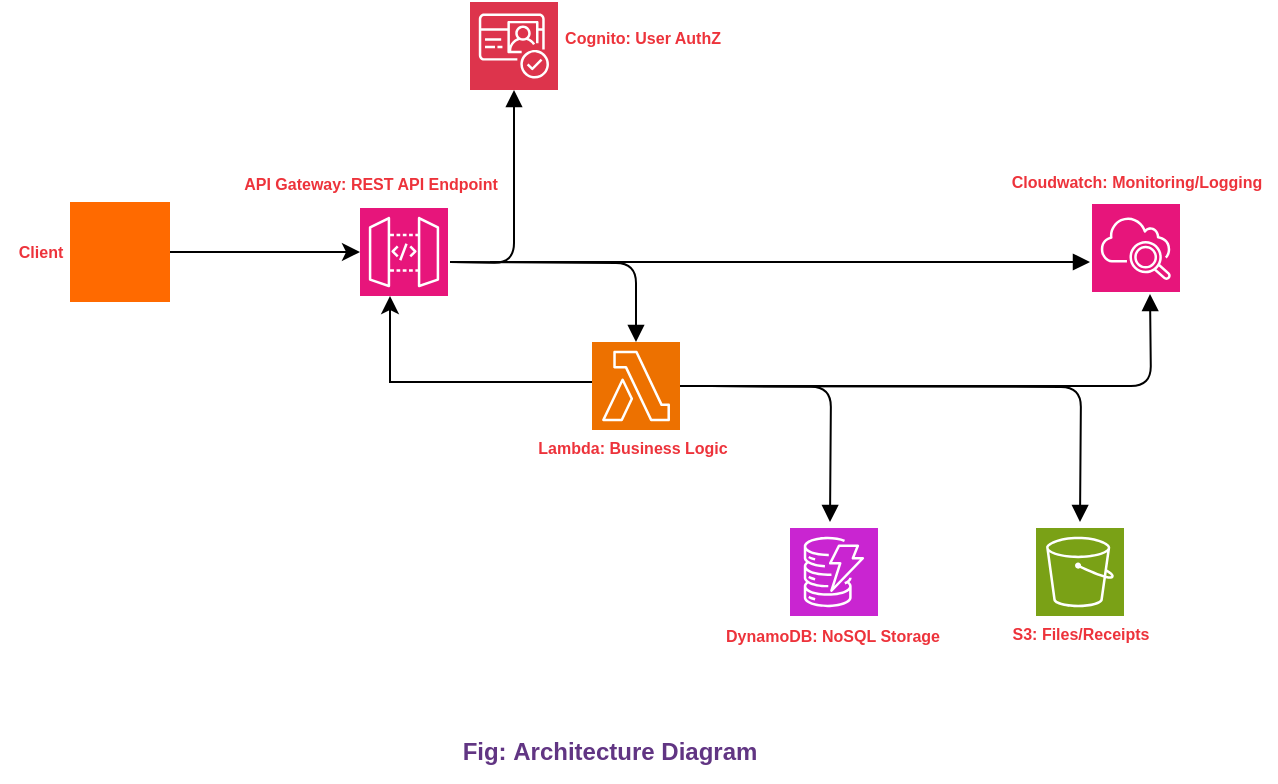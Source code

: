 <mxfile version="28.2.5">
  <diagram name="Serverless" id="7O0l86QmLkLx486oV1sl">
    <mxGraphModel dx="1133" dy="663" grid="1" gridSize="10" guides="1" tooltips="1" connect="1" arrows="1" fold="1" page="1" pageScale="1" pageWidth="850" pageHeight="1100" math="0" shadow="0">
      <root>
        <mxCell id="0" />
        <mxCell id="1" parent="0" />
        <mxCell id="x9CqPO46XTNDlsLFc0kL-9" style="edgeStyle=orthogonalEdgeStyle;endArrow=block;entryX=0.5;entryY=1;entryDx=0;entryDy=0;entryPerimeter=0;" parent="1" target="x9CqPO46XTNDlsLFc0kL-20" edge="1">
          <mxGeometry relative="1" as="geometry">
            <mxPoint x="310" y="260" as="sourcePoint" />
            <mxPoint x="395" y="230" as="targetPoint" />
          </mxGeometry>
        </mxCell>
        <mxCell id="x9CqPO46XTNDlsLFc0kL-10" style="edgeStyle=orthogonalEdgeStyle;endArrow=block;entryX=0.5;entryY=0;entryDx=0;entryDy=0;entryPerimeter=0;" parent="1" target="x9CqPO46XTNDlsLFc0kL-25" edge="1">
          <mxGeometry relative="1" as="geometry">
            <mxPoint x="310" y="260" as="sourcePoint" />
            <mxPoint x="395" y="290" as="targetPoint" />
          </mxGeometry>
        </mxCell>
        <mxCell id="x9CqPO46XTNDlsLFc0kL-11" style="edgeStyle=orthogonalEdgeStyle;endArrow=block;" parent="1" edge="1">
          <mxGeometry relative="1" as="geometry">
            <mxPoint x="440" y="322" as="sourcePoint" />
            <mxPoint x="500" y="390" as="targetPoint" />
          </mxGeometry>
        </mxCell>
        <mxCell id="x9CqPO46XTNDlsLFc0kL-12" style="edgeStyle=orthogonalEdgeStyle;endArrow=block;" parent="1" edge="1">
          <mxGeometry relative="1" as="geometry">
            <mxPoint x="440" y="322" as="sourcePoint" />
            <mxPoint x="625" y="390" as="targetPoint" />
          </mxGeometry>
        </mxCell>
        <mxCell id="x9CqPO46XTNDlsLFc0kL-13" style="edgeStyle=orthogonalEdgeStyle;endArrow=block;" parent="1" edge="1">
          <mxGeometry relative="1" as="geometry">
            <mxPoint x="330" y="260" as="sourcePoint" />
            <mxPoint x="630" y="260" as="targetPoint" />
          </mxGeometry>
        </mxCell>
        <mxCell id="x9CqPO46XTNDlsLFc0kL-14" style="edgeStyle=orthogonalEdgeStyle;endArrow=block;" parent="1" source="x9CqPO46XTNDlsLFc0kL-25" edge="1">
          <mxGeometry relative="1" as="geometry">
            <mxPoint x="395" y="316" as="sourcePoint" />
            <mxPoint x="660" y="276" as="targetPoint" />
          </mxGeometry>
        </mxCell>
        <mxCell id="x9CqPO46XTNDlsLFc0kL-37" value="" style="edgeStyle=orthogonalEdgeStyle;rounded=0;orthogonalLoop=1;jettySize=auto;html=1;" parent="1" source="x9CqPO46XTNDlsLFc0kL-16" target="x9CqPO46XTNDlsLFc0kL-19" edge="1">
          <mxGeometry relative="1" as="geometry" />
        </mxCell>
        <mxCell id="x9CqPO46XTNDlsLFc0kL-16" value="" style="points=[];aspect=fixed;html=1;align=center;shadow=0;dashed=0;fillColor=#FF6A00;strokeColor=none;shape=mxgraph.alibaba_cloud.user;" parent="1" vertex="1">
          <mxGeometry x="120" y="230" width="50" height="50" as="geometry" />
        </mxCell>
        <mxCell id="x9CqPO46XTNDlsLFc0kL-19" value="" style="sketch=0;points=[[0,0,0],[0.25,0,0],[0.5,0,0],[0.75,0,0],[1,0,0],[0,1,0],[0.25,1,0],[0.5,1,0],[0.75,1,0],[1,1,0],[0,0.25,0],[0,0.5,0],[0,0.75,0],[1,0.25,0],[1,0.5,0],[1,0.75,0]];outlineConnect=0;fontColor=#232F3E;fillColor=#E7157B;strokeColor=#ffffff;dashed=0;verticalLabelPosition=bottom;verticalAlign=top;align=center;html=1;fontSize=12;fontStyle=0;aspect=fixed;shape=mxgraph.aws4.resourceIcon;resIcon=mxgraph.aws4.api_gateway;" parent="1" vertex="1">
          <mxGeometry x="265" y="233" width="44" height="44" as="geometry" />
        </mxCell>
        <mxCell id="x9CqPO46XTNDlsLFc0kL-20" value="" style="sketch=0;points=[[0,0,0],[0.25,0,0],[0.5,0,0],[0.75,0,0],[1,0,0],[0,1,0],[0.25,1,0],[0.5,1,0],[0.75,1,0],[1,1,0],[0,0.25,0],[0,0.5,0],[0,0.75,0],[1,0.25,0],[1,0.5,0],[1,0.75,0]];outlineConnect=0;fontColor=#232F3E;fillColor=#DD344C;strokeColor=#ffffff;dashed=0;verticalLabelPosition=bottom;verticalAlign=top;align=center;html=1;fontSize=12;fontStyle=0;aspect=fixed;shape=mxgraph.aws4.resourceIcon;resIcon=mxgraph.aws4.cognito;" parent="1" vertex="1">
          <mxGeometry x="320" y="130" width="44" height="44" as="geometry" />
        </mxCell>
        <mxCell id="x9CqPO46XTNDlsLFc0kL-31" value="" style="edgeStyle=orthogonalEdgeStyle;rounded=0;orthogonalLoop=1;jettySize=auto;html=1;" parent="1" source="x9CqPO46XTNDlsLFc0kL-25" target="x9CqPO46XTNDlsLFc0kL-19" edge="1">
          <mxGeometry relative="1" as="geometry">
            <Array as="points">
              <mxPoint x="280" y="320" />
            </Array>
          </mxGeometry>
        </mxCell>
        <mxCell id="x9CqPO46XTNDlsLFc0kL-26" value="" style="sketch=0;points=[[0,0,0],[0.25,0,0],[0.5,0,0],[0.75,0,0],[1,0,0],[0,1,0],[0.25,1,0],[0.5,1,0],[0.75,1,0],[1,1,0],[0,0.25,0],[0,0.5,0],[0,0.75,0],[1,0.25,0],[1,0.5,0],[1,0.75,0]];outlineConnect=0;fontColor=#232F3E;fillColor=#C925D1;strokeColor=#ffffff;dashed=0;verticalLabelPosition=bottom;verticalAlign=top;align=center;html=1;fontSize=12;fontStyle=0;aspect=fixed;shape=mxgraph.aws4.resourceIcon;resIcon=mxgraph.aws4.dynamodb;" parent="1" vertex="1">
          <mxGeometry x="480" y="393" width="44" height="44" as="geometry" />
        </mxCell>
        <mxCell id="x9CqPO46XTNDlsLFc0kL-27" value="" style="sketch=0;points=[[0,0,0],[0.25,0,0],[0.5,0,0],[0.75,0,0],[1,0,0],[0,1,0],[0.25,1,0],[0.5,1,0],[0.75,1,0],[1,1,0],[0,0.25,0],[0,0.5,0],[0,0.75,0],[1,0.25,0],[1,0.5,0],[1,0.75,0]];outlineConnect=0;fontColor=#232F3E;fillColor=#7AA116;strokeColor=#ffffff;dashed=0;verticalLabelPosition=bottom;verticalAlign=top;align=center;html=1;fontSize=12;fontStyle=0;aspect=fixed;shape=mxgraph.aws4.resourceIcon;resIcon=mxgraph.aws4.s3;" parent="1" vertex="1">
          <mxGeometry x="603" y="393" width="44" height="44" as="geometry" />
        </mxCell>
        <mxCell id="x9CqPO46XTNDlsLFc0kL-28" value="" style="sketch=0;points=[[0,0,0],[0.25,0,0],[0.5,0,0],[0.75,0,0],[1,0,0],[0,1,0],[0.25,1,0],[0.5,1,0],[0.75,1,0],[1,1,0],[0,0.25,0],[0,0.5,0],[0,0.75,0],[1,0.25,0],[1,0.5,0],[1,0.75,0]];points=[[0,0,0],[0.25,0,0],[0.5,0,0],[0.75,0,0],[1,0,0],[0,1,0],[0.25,1,0],[0.5,1,0],[0.75,1,0],[1,1,0],[0,0.25,0],[0,0.5,0],[0,0.75,0],[1,0.25,0],[1,0.5,0],[1,0.75,0]];outlineConnect=0;fontColor=#232F3E;fillColor=#E7157B;strokeColor=#ffffff;dashed=0;verticalLabelPosition=bottom;verticalAlign=top;align=center;html=1;fontSize=12;fontStyle=0;aspect=fixed;shape=mxgraph.aws4.resourceIcon;resIcon=mxgraph.aws4.cloudwatch_2;" parent="1" vertex="1">
          <mxGeometry x="631" y="231" width="44" height="44" as="geometry" />
        </mxCell>
        <mxCell id="x9CqPO46XTNDlsLFc0kL-36" value="" style="edgeStyle=orthogonalEdgeStyle;endArrow=block;" parent="1" target="x9CqPO46XTNDlsLFc0kL-25" edge="1">
          <mxGeometry relative="1" as="geometry">
            <mxPoint x="395" y="316" as="sourcePoint" />
            <mxPoint x="660" y="276" as="targetPoint" />
          </mxGeometry>
        </mxCell>
        <mxCell id="x9CqPO46XTNDlsLFc0kL-25" value="" style="sketch=0;points=[[0,0,0],[0.25,0,0],[0.5,0,0],[0.75,0,0],[1,0,0],[0,1,0],[0.25,1,0],[0.5,1,0],[0.75,1,0],[1,1,0],[0,0.25,0],[0,0.5,0],[0,0.75,0],[1,0.25,0],[1,0.5,0],[1,0.75,0]];outlineConnect=0;fontColor=#232F3E;fillColor=#ED7100;strokeColor=#ffffff;dashed=0;verticalLabelPosition=bottom;verticalAlign=top;align=center;html=1;fontSize=12;fontStyle=0;aspect=fixed;shape=mxgraph.aws4.resourceIcon;resIcon=mxgraph.aws4.lambda;" parent="1" vertex="1">
          <mxGeometry x="381" y="300" width="44" height="44" as="geometry" />
        </mxCell>
        <mxCell id="EKKtI0nP4FMp0vIn0Wc7-1" value="&lt;div&gt;Fig:&amp;nbsp;Architecture Diagram&lt;/div&gt;" style="text;html=1;align=center;verticalAlign=middle;whiteSpace=wrap;rounded=0;fontStyle=1;fontColor=light-dark(#613583, #ededed);" vertex="1" parent="1">
          <mxGeometry x="305" y="490" width="170" height="30" as="geometry" />
        </mxCell>
        <mxCell id="EKKtI0nP4FMp0vIn0Wc7-2" value="API Gateway: REST API Endpoint" style="text;html=1;align=center;verticalAlign=middle;resizable=0;points=[];autosize=1;strokeColor=none;fillColor=none;fontSize=8;fontColor=light-dark(#ed333b, #ededed);fontStyle=1" vertex="1" parent="1">
          <mxGeometry x="200" y="211" width="140" height="20" as="geometry" />
        </mxCell>
        <mxCell id="EKKtI0nP4FMp0vIn0Wc7-3" value="Cognito: User AuthZ" style="text;html=1;align=center;verticalAlign=middle;resizable=0;points=[];autosize=1;strokeColor=none;fillColor=none;fontSize=8;fontStyle=1;fontColor=light-dark(#ed333b, #ededed);" vertex="1" parent="1">
          <mxGeometry x="356" y="138" width="100" height="20" as="geometry" />
        </mxCell>
        <mxCell id="EKKtI0nP4FMp0vIn0Wc7-4" value="Lambda: Business Logic" style="text;html=1;align=center;verticalAlign=middle;resizable=0;points=[];autosize=1;strokeColor=none;fillColor=none;fontSize=8;fontStyle=1;fontColor=light-dark(#ed333b, #ededed);" vertex="1" parent="1">
          <mxGeometry x="346" y="343" width="110" height="20" as="geometry" />
        </mxCell>
        <mxCell id="EKKtI0nP4FMp0vIn0Wc7-5" value="&lt;table class=&quot;border-subtler my-[1em] w-full table-auto border-separate border-spacing-0 border-l border-t&quot;&gt;&lt;tbody&gt;&lt;tr&gt;&lt;td class=&quot;px-sm border-subtler min-w-[48px] break-normal border-b border-r&quot;&gt;DynamoDB: NoSQL Storage&lt;/td&gt;&lt;/tr&gt;&lt;/tbody&gt;&lt;/table&gt;" style="text;html=1;align=center;verticalAlign=middle;resizable=0;points=[];autosize=1;strokeColor=none;fillColor=none;fontSize=8;fontColor=light-dark(#ed333b, #ededed);fontStyle=1" vertex="1" parent="1">
          <mxGeometry x="436" y="432" width="130" height="30" as="geometry" />
        </mxCell>
        <mxCell id="EKKtI0nP4FMp0vIn0Wc7-8" value="S3: Files/Receipts" style="text;html=1;align=center;verticalAlign=middle;resizable=0;points=[];autosize=1;strokeColor=none;fillColor=none;fontSize=8;fontColor=light-dark(#ed333b, #ededed);fontStyle=1" vertex="1" parent="1">
          <mxGeometry x="580" y="436" width="90" height="20" as="geometry" />
        </mxCell>
        <mxCell id="EKKtI0nP4FMp0vIn0Wc7-9" value="Cloudwatch: Monitoring/Logging" style="text;html=1;align=center;verticalAlign=middle;resizable=0;points=[];autosize=1;strokeColor=none;fillColor=none;fontColor=light-dark(#ed333b, #ededed);fontSize=8;fontStyle=1" vertex="1" parent="1">
          <mxGeometry x="583" y="210" width="140" height="20" as="geometry" />
        </mxCell>
        <mxCell id="EKKtI0nP4FMp0vIn0Wc7-10" value="Client" style="text;html=1;align=center;verticalAlign=middle;resizable=0;points=[];autosize=1;strokeColor=none;fillColor=none;fontSize=8;fontColor=light-dark(#ed333b, #ededed);fontStyle=1" vertex="1" parent="1">
          <mxGeometry x="85" y="245" width="40" height="20" as="geometry" />
        </mxCell>
      </root>
    </mxGraphModel>
  </diagram>
</mxfile>
